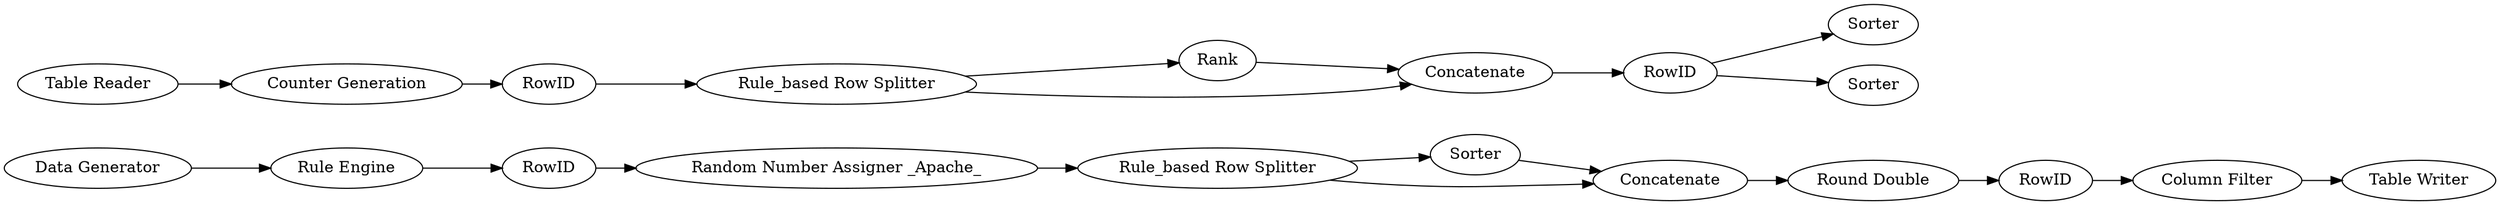 digraph {
	1 [label="Data Generator"]
	2 [label="Rule Engine"]
	4 [label="Random Number Assigner _Apache_"]
	5 [label=Sorter]
	6 [label="Rule_based Row Splitter"]
	8 [label="Table Writer"]
	10 [label="Table Reader"]
	11 [label="Counter Generation"]
	12 [label=Rank]
	13 [label="Round Double"]
	14 [label=Concatenate]
	15 [label=RowID]
	16 [label=RowID]
	17 [label=Sorter]
	18 [label="Rule_based Row Splitter"]
	19 [label=Concatenate]
	20 [label=RowID]
	21 [label=RowID]
	22 [label="Column Filter"]
	23 [label=Sorter]
	1 -> 2
	2 -> 20
	4 -> 18
	5 -> 19
	6 -> 12
	6 -> 14
	10 -> 11
	11 -> 15
	12 -> 14
	13 -> 21
	14 -> 16
	15 -> 6
	16 -> 17
	16 -> 23
	18 -> 19
	18 -> 5
	19 -> 13
	20 -> 4
	21 -> 22
	22 -> 8
	rankdir=LR
}
